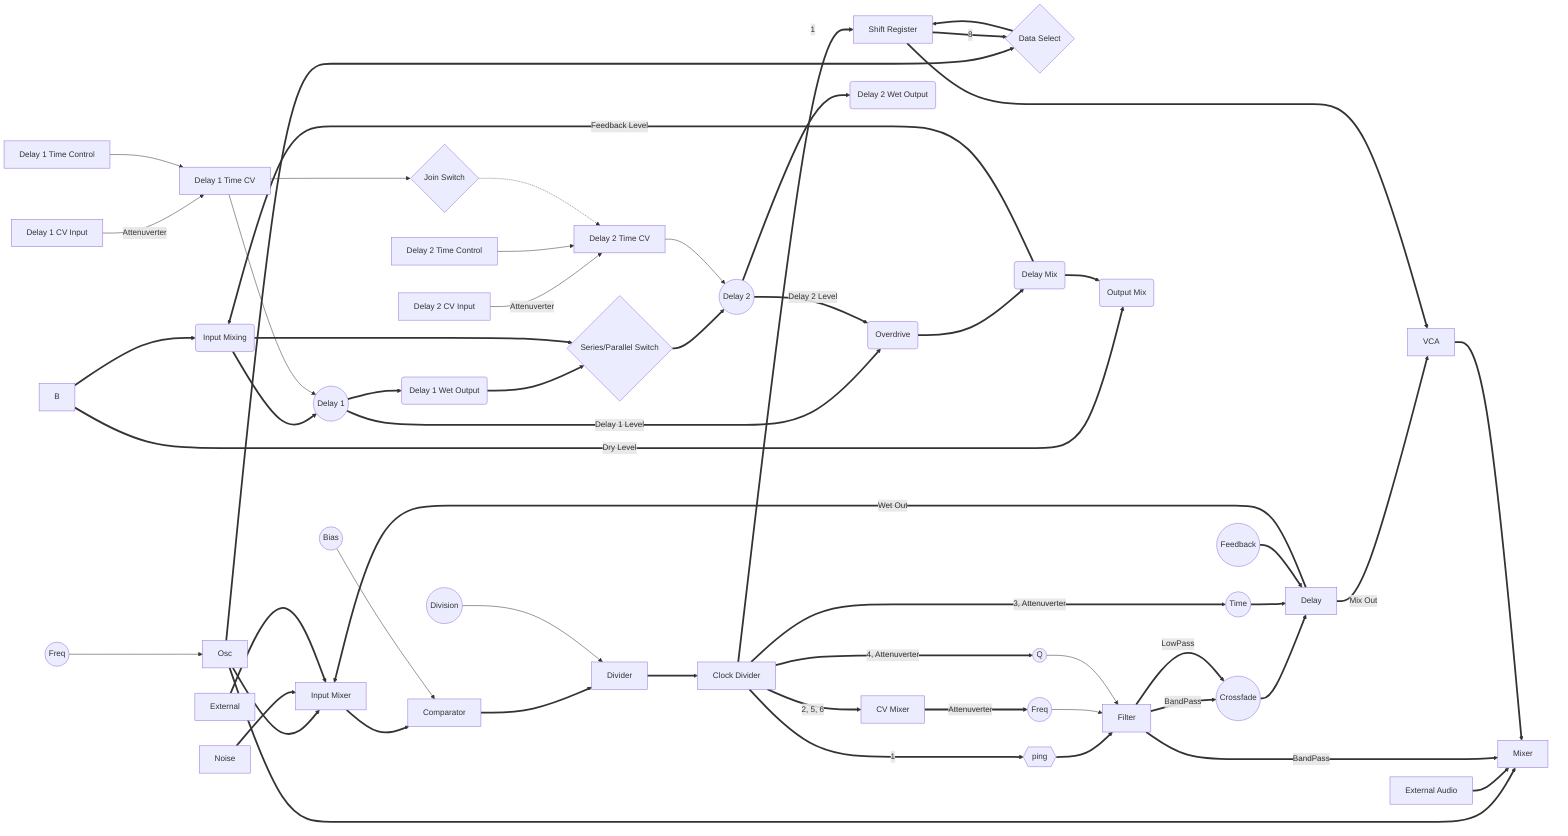 graph LR
    OSCFREQ((Freq)) --> OSC[Osc]
    OSC ==> INPUT[Input Mixer]
    OSC ==> DATASELECT{Data Select}
    NOISE[Noise] ==> INPUT
    EXTIN[External] ==> INPUT
    INPUT ==> CMP[Comparator]
    CMPBIAS((Bias)) --> CMP
    CMP ==> VARDIV[Divider]
    DIVN((Division)) --> VARDIV
    VARDIV ==> CLKDIV[Clock Divider]
    CLKDIV ==> |2, 5, 6| CVMIX[CV Mixer]
    CLKDIV ==> |1| SHIFTREG[Shift Register]
    SHIFTREG ==> |8| DATASELECT
    DATASELECT ==> SHIFTREG
    CLKDIV ==> |1|PING{{ping}}
    PING ==> FILTER
    FILFREQ((Freq)) --> FILTER[Filter]
    FILQ((Q)) --> FILTER
    OSC ==> FILTMIX[Mixer]
    EXTAUDIO[External Audio] ==> FILTMIX
    FILTER ==> |BandPass| CRS((Crossfade))
    FILTER ==> |BandPass| FILTMIX
    FILTER ==> |LowPass| CRS
    CLKDIV ==> |4, Attenuverter|FILQ
    CVMIX ==> |Attenuverter|FILFREQ
    CRS ==> DELAY[Delay]
    DLYTIME((Time)) ==> DELAY
    DLYFB((Feedback)) ==> DELAY
    CLKDIV ==> |3, Attenuverter| DLYTIME
    DELAY ==> |Wet Out| INPUT
    DELAY ==> |Mix Out| VCA[VCA]
    SHIFTREG ==> VCA
    VCA ==> FILTMIX


    B ==> |Dry Level| J
    B ==> C(Input Mixing)
    C ==> D((Delay 1))
    D ==> H(Delay 1 Wet Output)
    E ==> I(Delay 2 Wet Output)
    D ==> |Delay 1 Level| F(Overdrive)
    E ==> |Delay 2 Level| F
    F ==> G(Delay Mix)
    G ==> |Feedback Level| C
    G ==> J(Output Mix)
    H ==> K{Series/Parallel Switch}
    C ==> K
    K ==> E((Delay 2))
    L[Delay 1 CV Input] --> |Attenuverter| O[Delay 1 Time CV] --> D
    N[Delay 1 Time Control] --> O
    P[Delay 2 CV Input] --> |Attenuverter| S[Delay 2 Time CV] --> E
    R[Delay 2 Time Control] --> S
    O --> T{Join Switch} .-> S
    classDef audio fill:#1fdde0
    classDef cv fill:#1fe03f